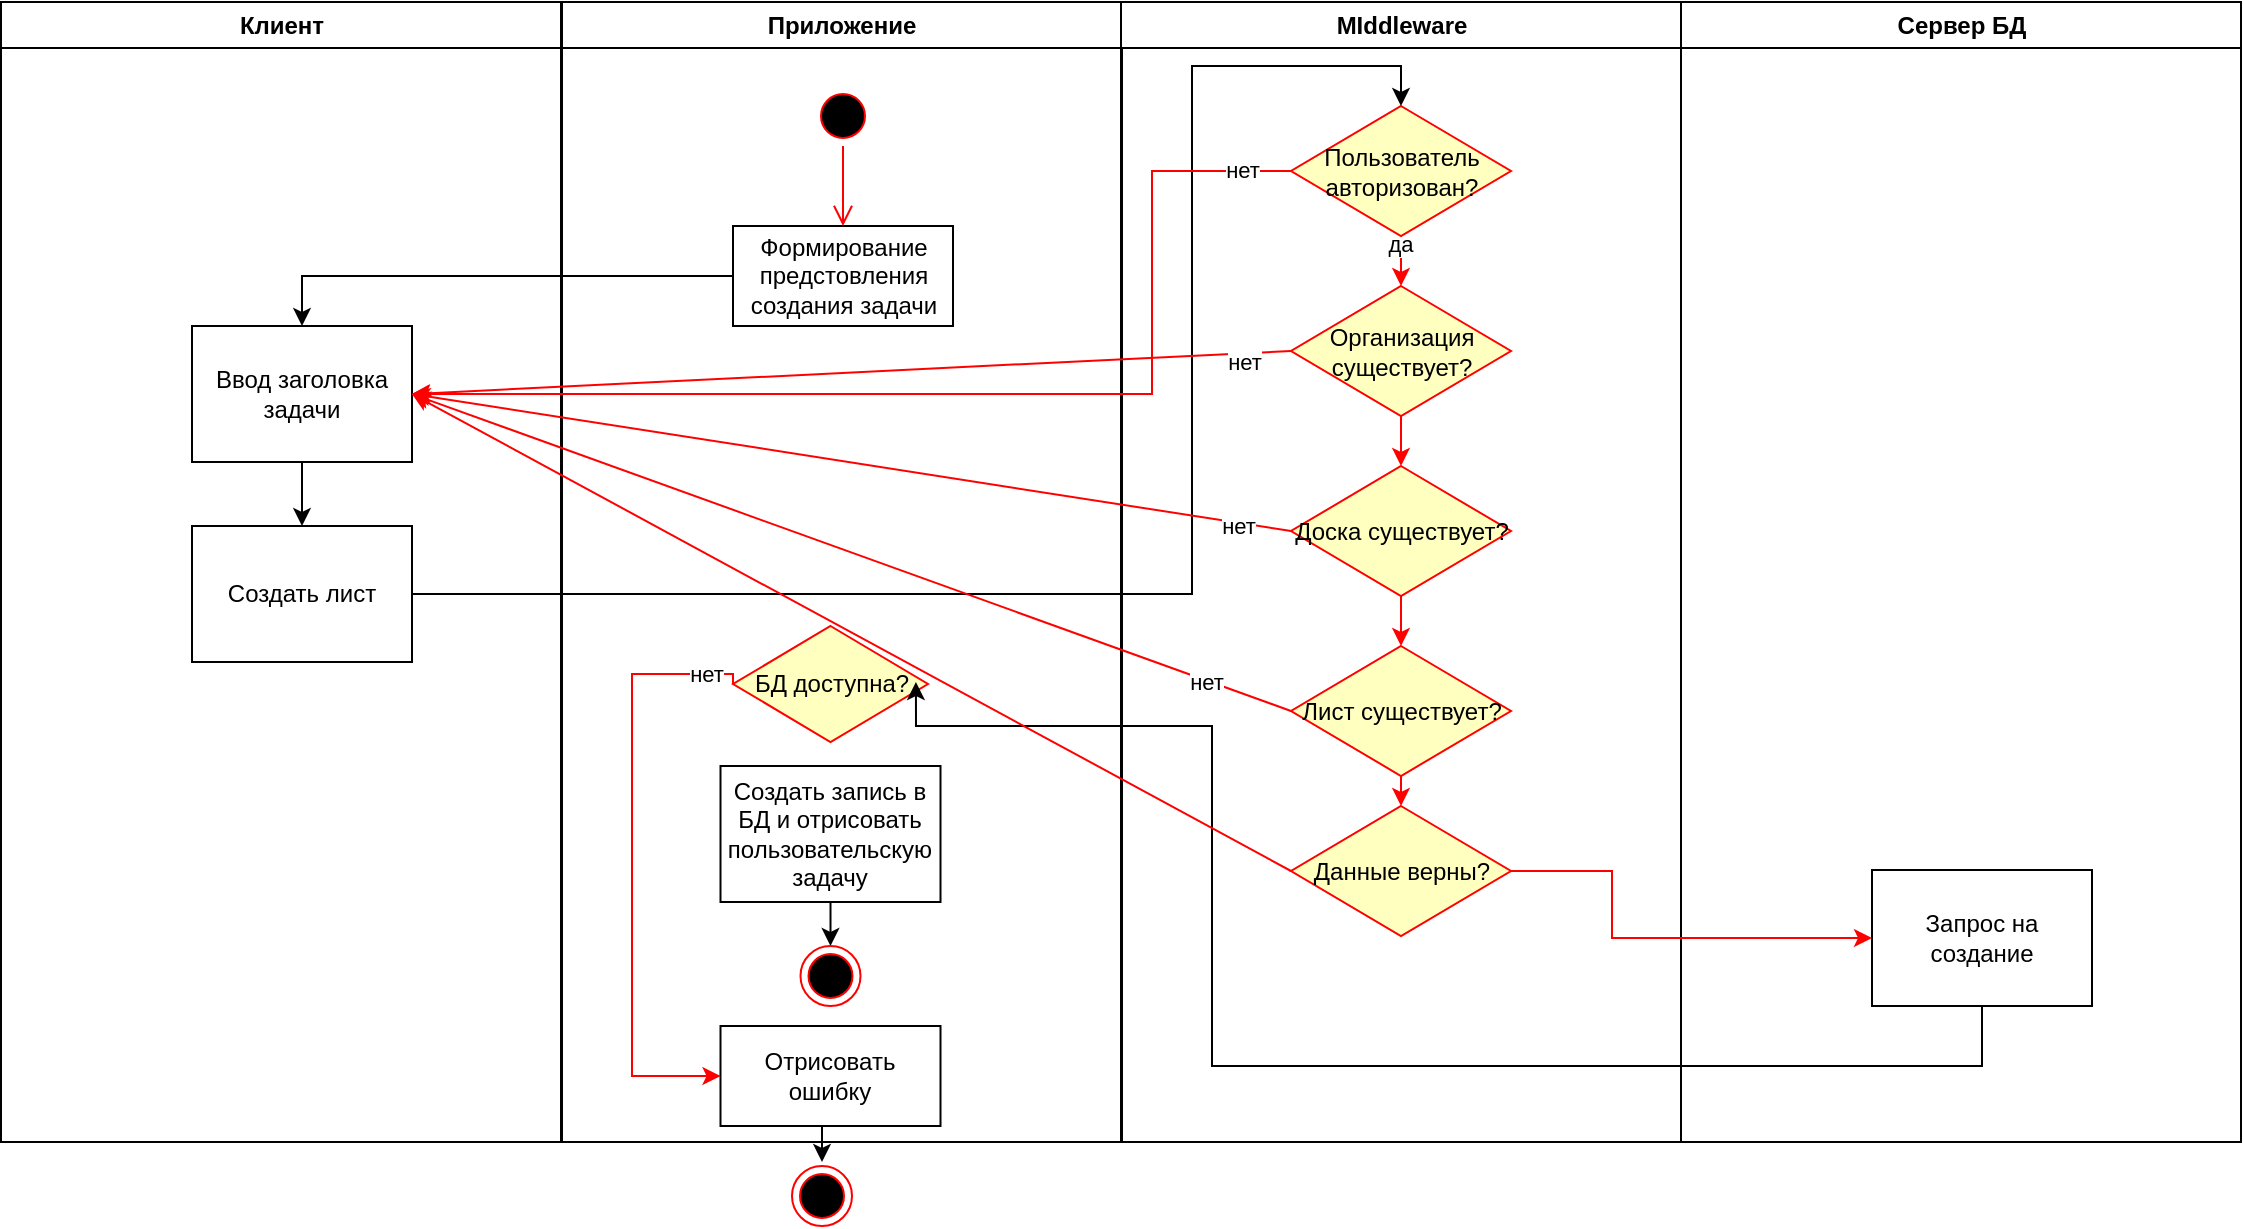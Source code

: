 <mxfile version="22.1.18" type="device">
  <diagram name="Page-1" id="e7e014a7-5840-1c2e-5031-d8a46d1fe8dd">
    <mxGraphModel dx="558" dy="929" grid="1" gridSize="10" guides="1" tooltips="1" connect="1" arrows="1" fold="1" page="1" pageScale="1" pageWidth="1169" pageHeight="826" background="none" math="0" shadow="0">
      <root>
        <mxCell id="0" />
        <mxCell id="1" parent="0" />
        <mxCell id="2" value="Клиент" style="swimlane;whiteSpace=wrap" parent="1" vertex="1">
          <mxGeometry x="164.5" y="128" width="280" height="570" as="geometry" />
        </mxCell>
        <mxCell id="4rBxTCoZNJ6-4deoBNhW-68" style="edgeStyle=orthogonalEdgeStyle;rounded=0;orthogonalLoop=1;jettySize=auto;html=1;exitX=0.5;exitY=1;exitDx=0;exitDy=0;entryX=0.5;entryY=0;entryDx=0;entryDy=0;" parent="2" source="4rBxTCoZNJ6-4deoBNhW-44" target="4rBxTCoZNJ6-4deoBNhW-67" edge="1">
          <mxGeometry relative="1" as="geometry" />
        </mxCell>
        <mxCell id="4rBxTCoZNJ6-4deoBNhW-44" value="Ввод заголовка задачи" style="html=1;whiteSpace=wrap;" parent="2" vertex="1">
          <mxGeometry x="95.5" y="162" width="110" height="68" as="geometry" />
        </mxCell>
        <mxCell id="4rBxTCoZNJ6-4deoBNhW-67" value="Создать лист" style="html=1;whiteSpace=wrap;" parent="2" vertex="1">
          <mxGeometry x="95.5" y="262" width="110" height="68" as="geometry" />
        </mxCell>
        <mxCell id="3" value="Приложение" style="swimlane;whiteSpace=wrap" parent="1" vertex="1">
          <mxGeometry x="445" y="128" width="280" height="570" as="geometry" />
        </mxCell>
        <mxCell id="4rBxTCoZNJ6-4deoBNhW-41" value="" style="ellipse;html=1;shape=startState;fillColor=#000000;strokeColor=#ff0000;" parent="3" vertex="1">
          <mxGeometry x="125.5" y="42" width="30" height="30" as="geometry" />
        </mxCell>
        <mxCell id="4rBxTCoZNJ6-4deoBNhW-42" value="" style="edgeStyle=orthogonalEdgeStyle;html=1;verticalAlign=bottom;endArrow=open;endSize=8;strokeColor=#ff0000;rounded=0;entryX=0.5;entryY=0;entryDx=0;entryDy=0;" parent="3" source="4rBxTCoZNJ6-4deoBNhW-41" target="4rBxTCoZNJ6-4deoBNhW-43" edge="1">
          <mxGeometry relative="1" as="geometry">
            <mxPoint x="140.5" y="112" as="targetPoint" />
          </mxGeometry>
        </mxCell>
        <mxCell id="4rBxTCoZNJ6-4deoBNhW-43" value="Формирование предстовления создания задачи" style="html=1;whiteSpace=wrap;" parent="3" vertex="1">
          <mxGeometry x="85.5" y="112" width="110" height="50" as="geometry" />
        </mxCell>
        <mxCell id="4rBxTCoZNJ6-4deoBNhW-85" style="edgeStyle=orthogonalEdgeStyle;rounded=0;orthogonalLoop=1;jettySize=auto;html=1;exitX=0;exitY=0.5;exitDx=0;exitDy=0;entryX=0;entryY=0.5;entryDx=0;entryDy=0;strokeColor=#FF0000;" parent="3" source="4rBxTCoZNJ6-4deoBNhW-76" target="4rBxTCoZNJ6-4deoBNhW-84" edge="1">
          <mxGeometry relative="1" as="geometry">
            <Array as="points">
              <mxPoint x="35" y="336" />
              <mxPoint x="35" y="537" />
            </Array>
          </mxGeometry>
        </mxCell>
        <mxCell id="4rBxTCoZNJ6-4deoBNhW-105" value="нет" style="edgeLabel;html=1;align=center;verticalAlign=middle;resizable=0;points=[];" parent="4rBxTCoZNJ6-4deoBNhW-85" vertex="1" connectable="0">
          <mxGeometry x="-0.875" relative="1" as="geometry">
            <mxPoint as="offset" />
          </mxGeometry>
        </mxCell>
        <mxCell id="4rBxTCoZNJ6-4deoBNhW-76" value="БД доступна?" style="rhombus;whiteSpace=wrap;html=1;fontColor=#000000;fillColor=#ffffc0;strokeColor=#ff0000;" parent="3" vertex="1">
          <mxGeometry x="85.5" y="312" width="97.5" height="58" as="geometry" />
        </mxCell>
        <mxCell id="4rBxTCoZNJ6-4deoBNhW-83" style="edgeStyle=orthogonalEdgeStyle;rounded=0;orthogonalLoop=1;jettySize=auto;html=1;exitX=0.5;exitY=1;exitDx=0;exitDy=0;entryX=0.5;entryY=0;entryDx=0;entryDy=0;" parent="3" source="4rBxTCoZNJ6-4deoBNhW-81" target="4rBxTCoZNJ6-4deoBNhW-82" edge="1">
          <mxGeometry relative="1" as="geometry" />
        </mxCell>
        <mxCell id="4rBxTCoZNJ6-4deoBNhW-81" value="Создать запись в БД и отрисовать пользовательскую задачу" style="html=1;whiteSpace=wrap;" parent="3" vertex="1">
          <mxGeometry x="79.25" y="382" width="110" height="68" as="geometry" />
        </mxCell>
        <mxCell id="4rBxTCoZNJ6-4deoBNhW-82" value="" style="ellipse;html=1;shape=endState;fillColor=#000000;strokeColor=#ff0000;" parent="3" vertex="1">
          <mxGeometry x="119.25" y="472" width="30" height="30" as="geometry" />
        </mxCell>
        <mxCell id="4rBxTCoZNJ6-4deoBNhW-84" value="Отрисовать ошибку" style="html=1;whiteSpace=wrap;" parent="3" vertex="1">
          <mxGeometry x="79.25" y="512" width="110" height="50" as="geometry" />
        </mxCell>
        <mxCell id="4" value="Сервер БД" style="swimlane;whiteSpace=wrap" parent="1" vertex="1">
          <mxGeometry x="1004.5" y="128" width="280" height="570" as="geometry" />
        </mxCell>
        <mxCell id="4rBxTCoZNJ6-4deoBNhW-46" value="Запрос на создание" style="html=1;whiteSpace=wrap;" parent="4" vertex="1">
          <mxGeometry x="95.5" y="434" width="110" height="68" as="geometry" />
        </mxCell>
        <mxCell id="4rBxTCoZNJ6-4deoBNhW-45" style="edgeStyle=orthogonalEdgeStyle;rounded=0;orthogonalLoop=1;jettySize=auto;html=1;exitX=0;exitY=0.5;exitDx=0;exitDy=0;entryX=0.5;entryY=0;entryDx=0;entryDy=0;" parent="1" source="4rBxTCoZNJ6-4deoBNhW-43" target="4rBxTCoZNJ6-4deoBNhW-44" edge="1">
          <mxGeometry relative="1" as="geometry">
            <Array as="points">
              <mxPoint x="315" y="265" />
            </Array>
          </mxGeometry>
        </mxCell>
        <mxCell id="4rBxTCoZNJ6-4deoBNhW-47" value="MIddleware" style="swimlane;whiteSpace=wrap" parent="1" vertex="1">
          <mxGeometry x="724.5" y="128" width="280" height="570" as="geometry" />
        </mxCell>
        <mxCell id="4rBxTCoZNJ6-4deoBNhW-53" style="rounded=0;orthogonalLoop=1;jettySize=auto;html=1;exitX=0.5;exitY=1;exitDx=0;exitDy=0;entryX=0.5;entryY=0;entryDx=0;entryDy=0;fillColor=#f8cecc;strokeColor=#FF0000;" parent="4rBxTCoZNJ6-4deoBNhW-47" source="4rBxTCoZNJ6-4deoBNhW-49" target="4rBxTCoZNJ6-4deoBNhW-52" edge="1">
          <mxGeometry relative="1" as="geometry" />
        </mxCell>
        <mxCell id="4rBxTCoZNJ6-4deoBNhW-56" value="да" style="edgeLabel;html=1;align=center;verticalAlign=middle;resizable=0;points=[];" parent="4rBxTCoZNJ6-4deoBNhW-53" vertex="1" connectable="0">
          <mxGeometry x="-0.663" y="-1" relative="1" as="geometry">
            <mxPoint as="offset" />
          </mxGeometry>
        </mxCell>
        <mxCell id="4rBxTCoZNJ6-4deoBNhW-49" value="Пользователь авторизован?" style="rhombus;whiteSpace=wrap;html=1;fontColor=#000000;fillColor=#ffffc0;strokeColor=#ff0000;" parent="4rBxTCoZNJ6-4deoBNhW-47" vertex="1">
          <mxGeometry x="85" y="52" width="110" height="65" as="geometry" />
        </mxCell>
        <mxCell id="vQ5HINFrBNe3jeaMfdUC-13" style="edgeStyle=orthogonalEdgeStyle;rounded=0;orthogonalLoop=1;jettySize=auto;html=1;exitX=0.5;exitY=1;exitDx=0;exitDy=0;entryX=0.5;entryY=0;entryDx=0;entryDy=0;strokeColor=#FF0000;" edge="1" parent="4rBxTCoZNJ6-4deoBNhW-47" source="4rBxTCoZNJ6-4deoBNhW-52" target="vQ5HINFrBNe3jeaMfdUC-12">
          <mxGeometry relative="1" as="geometry" />
        </mxCell>
        <mxCell id="4rBxTCoZNJ6-4deoBNhW-52" value="Организация существует?" style="rhombus;whiteSpace=wrap;html=1;fontColor=#000000;fillColor=#ffffc0;strokeColor=#ff0000;" parent="4rBxTCoZNJ6-4deoBNhW-47" vertex="1">
          <mxGeometry x="85" y="142" width="110" height="65" as="geometry" />
        </mxCell>
        <mxCell id="vQ5HINFrBNe3jeaMfdUC-19" style="edgeStyle=orthogonalEdgeStyle;rounded=0;orthogonalLoop=1;jettySize=auto;html=1;exitX=0.5;exitY=1;exitDx=0;exitDy=0;entryX=0.5;entryY=0;entryDx=0;entryDy=0;strokeColor=#FF0000;" edge="1" parent="4rBxTCoZNJ6-4deoBNhW-47" source="vQ5HINFrBNe3jeaMfdUC-12" target="vQ5HINFrBNe3jeaMfdUC-18">
          <mxGeometry relative="1" as="geometry" />
        </mxCell>
        <mxCell id="vQ5HINFrBNe3jeaMfdUC-12" value="&lt;div&gt;Доска существует?&lt;/div&gt;" style="rhombus;whiteSpace=wrap;html=1;fontColor=#000000;fillColor=#ffffc0;strokeColor=#ff0000;" vertex="1" parent="4rBxTCoZNJ6-4deoBNhW-47">
          <mxGeometry x="85" y="232" width="110" height="65" as="geometry" />
        </mxCell>
        <mxCell id="vQ5HINFrBNe3jeaMfdUC-25" style="edgeStyle=orthogonalEdgeStyle;rounded=0;orthogonalLoop=1;jettySize=auto;html=1;exitX=0.5;exitY=1;exitDx=0;exitDy=0;entryX=0.5;entryY=0;entryDx=0;entryDy=0;strokeColor=#FF0000;" edge="1" parent="4rBxTCoZNJ6-4deoBNhW-47" source="vQ5HINFrBNe3jeaMfdUC-18" target="vQ5HINFrBNe3jeaMfdUC-24">
          <mxGeometry relative="1" as="geometry" />
        </mxCell>
        <mxCell id="vQ5HINFrBNe3jeaMfdUC-18" value="Лист существует?" style="rhombus;whiteSpace=wrap;html=1;fontColor=#000000;fillColor=#ffffc0;strokeColor=#ff0000;" vertex="1" parent="4rBxTCoZNJ6-4deoBNhW-47">
          <mxGeometry x="85" y="322" width="110" height="65" as="geometry" />
        </mxCell>
        <mxCell id="vQ5HINFrBNe3jeaMfdUC-24" value="Данные верны?" style="rhombus;whiteSpace=wrap;html=1;fontColor=#000000;fillColor=#ffffc0;strokeColor=#ff0000;" vertex="1" parent="4rBxTCoZNJ6-4deoBNhW-47">
          <mxGeometry x="85" y="402" width="110" height="65" as="geometry" />
        </mxCell>
        <mxCell id="4rBxTCoZNJ6-4deoBNhW-69" style="edgeStyle=orthogonalEdgeStyle;rounded=0;orthogonalLoop=1;jettySize=auto;html=1;exitX=1;exitY=0.5;exitDx=0;exitDy=0;entryX=0.5;entryY=0;entryDx=0;entryDy=0;" parent="1" source="4rBxTCoZNJ6-4deoBNhW-67" target="4rBxTCoZNJ6-4deoBNhW-49" edge="1">
          <mxGeometry relative="1" as="geometry">
            <Array as="points">
              <mxPoint x="760" y="424" />
              <mxPoint x="760" y="160" />
              <mxPoint x="865" y="160" />
            </Array>
          </mxGeometry>
        </mxCell>
        <mxCell id="4rBxTCoZNJ6-4deoBNhW-70" style="edgeStyle=orthogonalEdgeStyle;rounded=0;orthogonalLoop=1;jettySize=auto;html=1;exitX=0;exitY=0.5;exitDx=0;exitDy=0;entryX=1;entryY=0.5;entryDx=0;entryDy=0;strokeColor=#FF0000;" parent="1" source="4rBxTCoZNJ6-4deoBNhW-49" target="4rBxTCoZNJ6-4deoBNhW-44" edge="1">
          <mxGeometry relative="1" as="geometry">
            <Array as="points">
              <mxPoint x="740" y="213" />
              <mxPoint x="740" y="324" />
            </Array>
          </mxGeometry>
        </mxCell>
        <mxCell id="4rBxTCoZNJ6-4deoBNhW-71" value="нет" style="edgeLabel;html=1;align=center;verticalAlign=middle;resizable=0;points=[];" parent="4rBxTCoZNJ6-4deoBNhW-70" vertex="1" connectable="0">
          <mxGeometry x="-0.907" y="-1" relative="1" as="geometry">
            <mxPoint x="1" as="offset" />
          </mxGeometry>
        </mxCell>
        <mxCell id="4rBxTCoZNJ6-4deoBNhW-72" style="rounded=0;orthogonalLoop=1;jettySize=auto;html=1;exitX=0;exitY=0.5;exitDx=0;exitDy=0;entryX=1;entryY=0.5;entryDx=0;entryDy=0;strokeColor=#FF0000;" parent="1" source="4rBxTCoZNJ6-4deoBNhW-52" target="4rBxTCoZNJ6-4deoBNhW-44" edge="1">
          <mxGeometry relative="1" as="geometry" />
        </mxCell>
        <mxCell id="4rBxTCoZNJ6-4deoBNhW-73" value="нет" style="edgeLabel;html=1;align=center;verticalAlign=middle;resizable=0;points=[];" parent="4rBxTCoZNJ6-4deoBNhW-72" vertex="1" connectable="0">
          <mxGeometry x="-0.887" y="3" relative="1" as="geometry">
            <mxPoint x="1" y="1" as="offset" />
          </mxGeometry>
        </mxCell>
        <mxCell id="4rBxTCoZNJ6-4deoBNhW-86" value="" style="ellipse;html=1;shape=endState;fillColor=#000000;strokeColor=#ff0000;" parent="1" vertex="1">
          <mxGeometry x="560" y="710" width="30" height="30" as="geometry" />
        </mxCell>
        <mxCell id="4rBxTCoZNJ6-4deoBNhW-87" style="edgeStyle=orthogonalEdgeStyle;rounded=0;orthogonalLoop=1;jettySize=auto;html=1;exitX=0.5;exitY=1;exitDx=0;exitDy=0;entryX=0.5;entryY=-0.067;entryDx=0;entryDy=0;entryPerimeter=0;" parent="1" source="4rBxTCoZNJ6-4deoBNhW-84" target="4rBxTCoZNJ6-4deoBNhW-86" edge="1">
          <mxGeometry relative="1" as="geometry" />
        </mxCell>
        <mxCell id="vQ5HINFrBNe3jeaMfdUC-14" style="rounded=0;orthogonalLoop=1;jettySize=auto;html=1;exitX=0;exitY=0.5;exitDx=0;exitDy=0;entryX=1;entryY=0.5;entryDx=0;entryDy=0;strokeColor=#FF0000;" edge="1" parent="1" source="vQ5HINFrBNe3jeaMfdUC-12" target="4rBxTCoZNJ6-4deoBNhW-44">
          <mxGeometry relative="1" as="geometry" />
        </mxCell>
        <mxCell id="vQ5HINFrBNe3jeaMfdUC-15" value="&lt;div&gt;нет&lt;/div&gt;" style="edgeLabel;html=1;align=center;verticalAlign=middle;resizable=0;points=[];" vertex="1" connectable="0" parent="vQ5HINFrBNe3jeaMfdUC-14">
          <mxGeometry x="-0.88" y="1" relative="1" as="geometry">
            <mxPoint as="offset" />
          </mxGeometry>
        </mxCell>
        <mxCell id="vQ5HINFrBNe3jeaMfdUC-21" style="edgeStyle=orthogonalEdgeStyle;rounded=0;orthogonalLoop=1;jettySize=auto;html=1;exitX=0.5;exitY=1;exitDx=0;exitDy=0;entryX=0.938;entryY=0.483;entryDx=0;entryDy=0;entryPerimeter=0;" edge="1" parent="1" source="4rBxTCoZNJ6-4deoBNhW-46" target="4rBxTCoZNJ6-4deoBNhW-76">
          <mxGeometry relative="1" as="geometry">
            <Array as="points">
              <mxPoint x="1155" y="660" />
              <mxPoint x="770" y="660" />
              <mxPoint x="770" y="490" />
              <mxPoint x="622" y="490" />
            </Array>
          </mxGeometry>
        </mxCell>
        <mxCell id="vQ5HINFrBNe3jeaMfdUC-22" style="rounded=0;orthogonalLoop=1;jettySize=auto;html=1;exitX=0;exitY=0.5;exitDx=0;exitDy=0;entryX=1;entryY=0.5;entryDx=0;entryDy=0;strokeColor=#FF0000;" edge="1" parent="1" source="vQ5HINFrBNe3jeaMfdUC-18" target="4rBxTCoZNJ6-4deoBNhW-44">
          <mxGeometry relative="1" as="geometry" />
        </mxCell>
        <mxCell id="vQ5HINFrBNe3jeaMfdUC-23" value="нет" style="edgeLabel;html=1;align=center;verticalAlign=middle;resizable=0;points=[];" vertex="1" connectable="0" parent="vQ5HINFrBNe3jeaMfdUC-22">
          <mxGeometry x="-0.808" y="1" relative="1" as="geometry">
            <mxPoint as="offset" />
          </mxGeometry>
        </mxCell>
        <mxCell id="vQ5HINFrBNe3jeaMfdUC-26" style="rounded=0;orthogonalLoop=1;jettySize=auto;html=1;exitX=0;exitY=0.5;exitDx=0;exitDy=0;entryX=1;entryY=0.5;entryDx=0;entryDy=0;strokeColor=#FF0000;" edge="1" parent="1" source="vQ5HINFrBNe3jeaMfdUC-24" target="4rBxTCoZNJ6-4deoBNhW-44">
          <mxGeometry relative="1" as="geometry" />
        </mxCell>
        <mxCell id="vQ5HINFrBNe3jeaMfdUC-28" style="edgeStyle=orthogonalEdgeStyle;rounded=0;orthogonalLoop=1;jettySize=auto;html=1;exitX=1;exitY=0.5;exitDx=0;exitDy=0;entryX=0;entryY=0.5;entryDx=0;entryDy=0;strokeColor=#FF0000;" edge="1" parent="1" source="vQ5HINFrBNe3jeaMfdUC-24" target="4rBxTCoZNJ6-4deoBNhW-46">
          <mxGeometry relative="1" as="geometry">
            <Array as="points">
              <mxPoint x="970" y="563" />
              <mxPoint x="970" y="596" />
            </Array>
          </mxGeometry>
        </mxCell>
      </root>
    </mxGraphModel>
  </diagram>
</mxfile>
